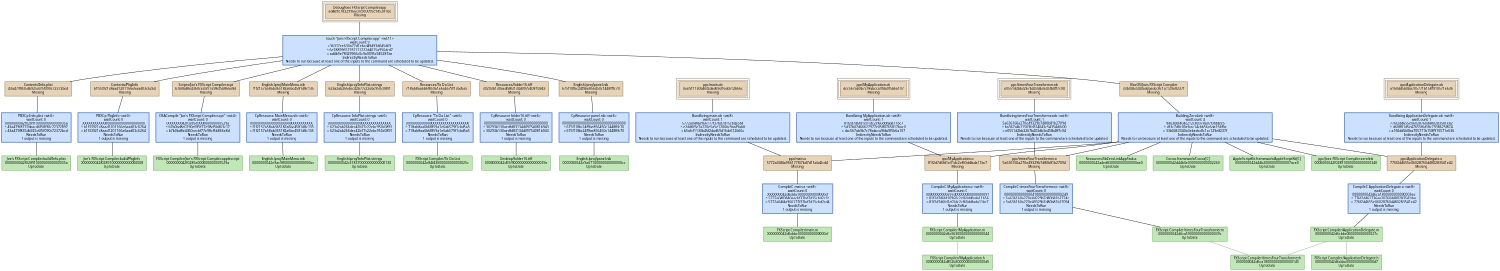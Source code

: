 digraph "Joe's FXScript Compiler" {
   size = "10.000000,8.500000";
   concentrate = false;

   node [ shape = box, style = filled, color = "0.3 0.5 0.6", fillcolor = "0.3 0.2 0.9", fontname = "Monaco", fontsize = "9" ];
   n00001 [ label = "Debug/Joes FXScript Compiler.app\nad4b9e78329966c0c9e0095c945281be\nMissing", color = "0.1 0.5 0.5", fillcolor = "0.1 0.2 0.9", peripheries = 3 ];
   n00002 [ label = "Contents/Info.plist\n43a479f835db925c6f5f090c72372bcd\nMissing", color = "0.1 0.5 0.5", fillcolor = "0.1 0.2 0.9" ];
   n00003 [ label = "Joe's FXScript Compiler.build/Info.plist\n0000000042f02891000000000000035a\nUpToDate" ];
   n00004 [ label = "Contents/PkgInfo\nb1f33921c8aad1201166e6aad03c6264\nMissing", color = "0.1 0.5 0.5", fillcolor = "0.1 0.2 0.9" ];
   n00005 [ label = "Joe's FXScript Compiler.build/PkgInfo\n0000000042f028910000000000000008\nUpToDate" ];
   n00006 [ label = "Scripts/Joe's FXScript Compiler.scpt\nb7b0bd8e4360cecbf77e98cf5b866e8d\nMissing", color = "0.1 0.5 0.5", fillcolor = "0.1 0.2 0.9" ];
   n00007 [ label = "FXScript Compiler/Joe's FXScript Compiler.applescript\n0000000042f0285e000000000000529a\nUpToDate" ];
   n00008 [ label = "English.lproj/MainMenu.nib\nf1f2157a58ab365182a6bc4581d8c135\nMissing", color = "0.1 0.5 0.5", fillcolor = "0.1 0.2 0.9" ];
   n00009 [ label = "English.lproj/MainMenu.nib\n0000000042e9ac9f00000000000000cc\nUpToDate" ];
   n00010 [ label = "English.lproj/InfoPlist.strings\n623a2ab266dec42b77c22ebc950c0891\nMissing", color = "0.1 0.5 0.5", fillcolor = "0.1 0.2 0.9" ];
   n00011 [ label = "English.lproj/InfoPlist.strings\n0000000042c318370000000000000130\nUpToDate" ];
   n00012 [ label = "Resources/To Do List\n718ab8aa6b6f859a1e6ab579f1cbd5a5\nMissing", color = "0.1 0.5 0.5", fillcolor = "0.1 0.2 0.9" ];
   n00013 [ label = "FXScript Compiler/To Do List\n0000000042e84f43000000000000025c\nUpToDate" ];
   n00014 [ label = "Resources/folder16.tiff\n30293b130aedfd83134d09754081b943\nMissing", color = "0.1 0.5 0.5", fillcolor = "0.1 0.2 0.9" ];
   n00015 [ label = "Desktop/folder16.tiff\n0000000042d55f90000000000000039e\nUpToDate" ];
   n00016 [ label = "English.lproj/panel.nib\n675f10fbc24f9be856450c1448fffc70\nMissing", color = "0.1 0.5 0.5", fillcolor = "0.1 0.2 0.9" ];
   n00017 [ label = "English.lproj/panel.nib\n0000000042e9a67100000000000000cc\nUpToDate" ];
   n00018 [ label = "ppc/main.o\n5772a04f4a966177f37bd7d15cbd2cd4\nMissing", color = "0.1 0.5 0.5", fillcolor = "0.1 0.2 0.9" ];
   n00019 [ label = "FXScript Compiler/main.m\n0000000042d6cbbc00000000000000cf\nUpToDate" ];
   n00020 [ label = "ppc/MyApplication.o\n81f2d7d6fd1e01dc2cf60ddfada11bc7\nMissing", color = "0.1 0.5 0.5", fillcolor = "0.1 0.2 0.9" ];
   n00021 [ label = "FXScript Compiler/MyApplication.m\n0000000042d6c5630000000000000044\nUpToDate" ];
   n00022 [ label = "ppc/timesFourTransformer.o\n5a636160a270e49329b7d80b81b27094\nMissing", color = "0.1 0.5 0.5", fillcolor = "0.1 0.2 0.9" ];
   n00023 [ label = "FXScript Compiler/timesFourTransformer.m\n0000000042d6ca59000000000000039c\nUpToDate" ];
   n00024 [ label = "ppc/ApplicationDelegate.o\n776f2d4655e06028760d480283541e42\nMissing", color = "0.1 0.5 0.5", fillcolor = "0.1 0.2 0.9" ];
   n00025 [ label = "FXScript Compiler/ApplicationDelegate.m\n0000000042d6cbbc000000000000027c\nUpToDate" ];
   n00026 [ label = "MacOS/Joes FXScript Compiler\n33b0463340a3ebedcc8c1cc129e8237f\nMissing", color = "0.1 0.5 0.5", fillcolor = "0.1 0.2 0.9" ];
   n00027 [ label = "ppc/main.ob\nb5afcf1130b46f2dad69d16dc612b66c\nMissing", color = "0.1 0.5 0.5", fillcolor = "0.1 0.2 0.9", peripheries = 3 ];
   n00028 [ label = "ppc/MyApplication.ob\ndcc567ab9b7c78abcca9fda9f5b6a107\nMissing", color = "0.1 0.5 0.5", fillcolor = "0.1 0.2 0.9", peripheries = 3 ];
   n00029 [ label = "ppc/timesFourTransformer.ob\ne0551d2bb3267b403db3e45fb4ff7c94\nMissing", color = "0.1 0.5 0.5", fillcolor = "0.1 0.2 0.9", peripheries = 3 ];
   n00030 [ label = "ppc/ApplicationDelegate.ob\na160dd5b0ba705771b158f910571e636\nMissing", color = "0.1 0.5 0.5", fillcolor = "0.1 0.2 0.9", peripheries = 3 ];
   n00031 [ label = "Resources/libZeroLinkAppStub.a\n0000000042a4ed830000000000000ae0\nUpToDate" ];
   n00032 [ label = "Cocoa.framework/Cocoa[C]\n0000000042d44b0e0000000000002260\nUpToDate" ];
   n00033 [ label = "AppleScriptKit.framework/AppleScriptKit[C]\n0000000042d44b20000000000007ace0\nUpToDate" ];
   n00034 [ label = "ppc/Joes FXScript Compiler.zerolink\n0000000042f028910000000000000340\nUpToDate" ];
   n00035 [ label = "FXScript Compiler/MyApplication.h\n0000000042d852b300000000000000d5\nUpToDate" ];
   n00036 [ label = "FXScript Compiler/timesFourTransformer.h\n0000000042d6ca180000000000000145\nUpToDate" ];
   n00037 [ label = "FXScript Compiler/ApplicationDelegate.h\n0000000042d6cbbc00000000000000d7\nUpToDate" ];

   node [ shape = box, style = "filled,bold", color = "0.7 0.5 0.7", fillcolor = "0.7 0.2 1.0", fontname = "Monaco", fontsize = "9" ];
   c00001 [ label = "PBXCp Info.plist <wt:0>\nwaitCount: 0\n0000000042f02891000000000000035a\n^ 43a479f8772bbacd6f5f090c72372897\n= 43a479f835db925c6f5f090c72372bcd\nNeedsToRun\n1 output is missing", color = "0.6 0.5 0.7", fillcolor = "0.6 0.2 1.0" ];
   c00002 [ label = "PBXCp PkgInfo <wt:0>\nwaitCount: 0\n00000000000000000000000000000000\n^ b1f33921c8aad1201166e6aad03c6264\n= b1f33921c8aad1201166e6aad03c6264\nNeedsToRun\n1 output is missing", color = "0.6 0.5 0.7", fillcolor = "0.6 0.2 1.0" ];
   c00003 [ label = "OSACompile \"Joe's FXScript Compiler.scpt\" <wt:4>\nwaitCount: 0\n0000000042f0285e000000000000529a\n^ b7b0bd8e0190e695f77e98cf5b863c17\n= b7b0bd8e4360cecbf77e98cf5b866e8d\nNeedsToRun\n1 output is missing", color = "0.6 0.5 0.7", fillcolor = "0.6 0.2 1.0" ];
   c00004 [ label = "CpResource MainMenu.nib <wt:6>\nwaitCount: 0\n00000000000000000000000000000000\n^ f1f2157a58ab365182a6bc4581d8c135\n= f1f2157a58ab365182a6bc4581d8c135\nNeedsToRun\n1 output is missing", color = "0.6 0.5 0.7", fillcolor = "0.6 0.2 1.0" ];
   c00005 [ label = "CpResource InfoPlist.strings <wt:6>\nwaitCount: 0\n00000000000000000000000000000000\n^ 623a2ab266dec42b77c22ebc950c0891\n= 623a2ab266dec42b77c22ebc950c0891\nNeedsToRun\n1 output is missing", color = "0.6 0.5 0.7", fillcolor = "0.6 0.2 1.0" ];
   c00006 [ label = "CpResource \"To Do List\" <wt:6>\nwaitCount: 0\n00000000000000000000000000000000\n^ 718ab8aa6b6f859a1e6ab579f1cbd5a5\n= 718ab8aa6b6f859a1e6ab579f1cbd5a5\nNeedsToRun\n1 output is missing", color = "0.6 0.5 0.7", fillcolor = "0.6 0.2 1.0" ];
   c00007 [ label = "CpResource folder16.tiff <wt:6>\nwaitCount: 0\n00000000000000000000000000000000\n^ 30293b130aedfd83134d09754081b943\n= 30293b130aedfd83134d09754081b943\nNeedsToRun\n1 output is missing", color = "0.6 0.5 0.7", fillcolor = "0.6 0.2 1.0" ];
   c00008 [ label = "CpResource panel.nib <wt:6>\nwaitCount: 0\n00000000000000000000000000000000\n^ 675f10fbc24f9be856450c1448fffc70\n= 675f10fbc24f9be856450c1448fffc70\nNeedsToRun\n1 output is missing", color = "0.6 0.5 0.7", fillcolor = "0.6 0.2 1.0" ];
   c00009 [ label = "CompileC main.o <wt:8>\nwaitCount: 0\n0000000042d6cbbc00000000000000cf\n^ 5772a04f0840aacbf37bd7d15cbd2c1b\n= 5772a04f4a966177f37bd7d15cbd2cd4\nNeedsToRun\n1 output is missing", color = "0.6 0.5 0.7", fillcolor = "0.6 0.2 1.0" ];
   c00010 [ label = "CompileC MyApplication.o <wt:8>\nwaitCount: 0\n00000000000e97d00000000000000091\n^ 81f2d7d6fd10960c2cf60ddfada11b56\n= 81f2d7d6fd1e01dc2cf60ddfada11bc7\nNeedsToRun\n1 output is missing", color = "0.6 0.5 0.7", fillcolor = "0.6 0.2 1.0" ];
   c00011 [ label = "CompileC timesFourTransformer.o <wt:8>\nwaitCount: 0\n000000000000004100000000000002d9\n^ 5a636160a270e4d229b7d80b81b2724d\n= 5a636160a270e49329b7d80b81b27094\nNeedsToRun\n1 output is missing", color = "0.6 0.5 0.7", fillcolor = "0.6 0.2 1.0" ];
   c00012 [ label = "CompileC ApplicationDelegate.o <wt:8>\nwaitCount: 0\n0000000042d6ca1800000000000003ee\n^ 776f2d461736aa30760d480283541dac\n= 776f2d4655e06028760d480283541e42\nNeedsToRun\n1 output is missing", color = "0.6 0.5 0.7", fillcolor = "0.6 0.2 1.0" ];
   c00013 [ label = "Bundlizing main.ob <wt:8>\nwaitCount: 1\n5772a04f4a966177f37bd7d15cbd2cd4\n^ e2dd6f5e7a220e5a5e1206bc9aaf9ab8\n= b5afcf1130b46f2dad69d16dc612b66c\nIndirectlyNeedsToRun\nNeeds to run because at least one of the inputs to the command are scheduled to be updated.", color = "0.6 0.5 0.7", fillcolor = "0.6 0.2 1.0" ];
   c00014 [ label = "Bundlizing MyApplication.ob <wt:8>\nwaitCount: 1\n81f2d7d6fd1e01dc2cf60ddfada11bc7\n^ 5d37b07d66627977e05ff0765817bac0\n= dcc567ab9b7c78abcca9fda9f5b6a107\nIndirectlyNeedsToRun\nNeeds to run because at least one of the inputs to the command are scheduled to be updated.", color = "0.6 0.5 0.7", fillcolor = "0.6 0.2 1.0" ];
   c00015 [ label = "Bundlizing timesFourTransformer.ob <wt:8>\nwaitCount: 1\n5a636160a270e49329b7d80b81b27094\n^ ba367c4b11569fd314043c54354d0c00\n= e0551d2bb3267b403db3e45fb4ff7c94\nIndirectlyNeedsToRun\nNeeds to run because at least one of the inputs to the command are scheduled to be updated.", color = "0.6 0.5 0.7", fillcolor = "0.6 0.2 1.0" ];
   c00016 [ label = "Bundlizing ApplicationDelegate.ob <wt:8>\nwaitCount: 1\n776f2d4655e06028760d480283541e42\n^ d60ff01d5e47655f6d18c7938625f874\n= a160dd5b0ba705771b158f910571e636\nIndirectlyNeedsToRun\nNeeds to run because at least one of the inputs to the command are scheduled to be updated.", color = "0.6 0.5 0.7", fillcolor = "0.6 0.2 1.0" ];
   c00017 [ label = "Building ZeroLink <wt:8>\nwaitCount: 4\nfb8c3bbf404c212c80374a07f3fddee5\n^ c83c7d8c00efcac14cbb56c6da15fd9a\n= 33b0463340a3ebedcc8c1cc129e8237f\nIndirectlyNeedsToRun\nNeeds to run because at least one of the inputs to the command are scheduled to be updated.", color = "0.6 0.5 0.7", fillcolor = "0.6 0.2 1.0" ];
   c00018 [ label = "Touch \"Joes FXScript Compiler.app\" <wt:11>\nwaitCount: 9\nc36317ee630a77d1ebcd49493d045d69\n^ 6e28899651931111222d4015a956dcd7\n= ad4b9e78329966c0c9e0095c945281be\nIndirectlyNeedsToRun\nNeeds to run because at least one of the inputs to the command are scheduled to be updated.", color = "0.6 0.5 0.7", fillcolor = "0.6 0.2 1.0" ];

   edge [ style = solid, color = black, arrowhead = none, arrowtail = normal ];
   n00001 -> { c00018 };
   n00002 -> { c00001 };
   n00004 -> { c00002 };
   n00006 -> { c00003 };
   n00008 -> { c00004 };
   n00010 -> { c00005 };
   n00012 -> { c00006 };
   n00014 -> { c00007 };
   n00016 -> { c00008 };
   n00018 -> { c00009 };
   n00020 -> { c00010 };
   n00022 -> { c00011 };
   n00024 -> { c00012 };
   n00026 -> { c00017 };
   n00027 -> { c00013 };
   n00028 -> { c00014 };
   n00029 -> { c00015 };
   n00030 -> { c00016 };
   c00001 -> { n00003 };
   c00002 -> { n00005 n00005 };
   c00003 -> { n00007 };
   c00004 -> { n00009 n00009 };
   c00005 -> { n00011 n00011 };
   c00006 -> { n00013 n00013 };
   c00007 -> { n00015 n00015 };
   c00008 -> { n00017 n00017 };
   c00009 -> { n00019 };
   c00010 -> { n00021 };
   c00011 -> { n00023 };
   c00012 -> { n00025 };
   c00013 -> { n00018 };
   c00014 -> { n00020 };
   c00015 -> { n00022 };
   c00016 -> { n00024 };
   c00017 -> { n00018 n00020 n00022 n00024 n00031 n00032 n00033 n00034 };
   c00018 -> { n00002 n00004 n00006 n00008 n00010 n00012 n00014 n00016 n00026 };

   edge [ style = solid, color = gray60, arrowhead = none, arrowtail = normal ];
   n00021 -> { n00035 };
   n00023 -> { n00036 };
   n00025 -> { n00037 n00036 };
}
